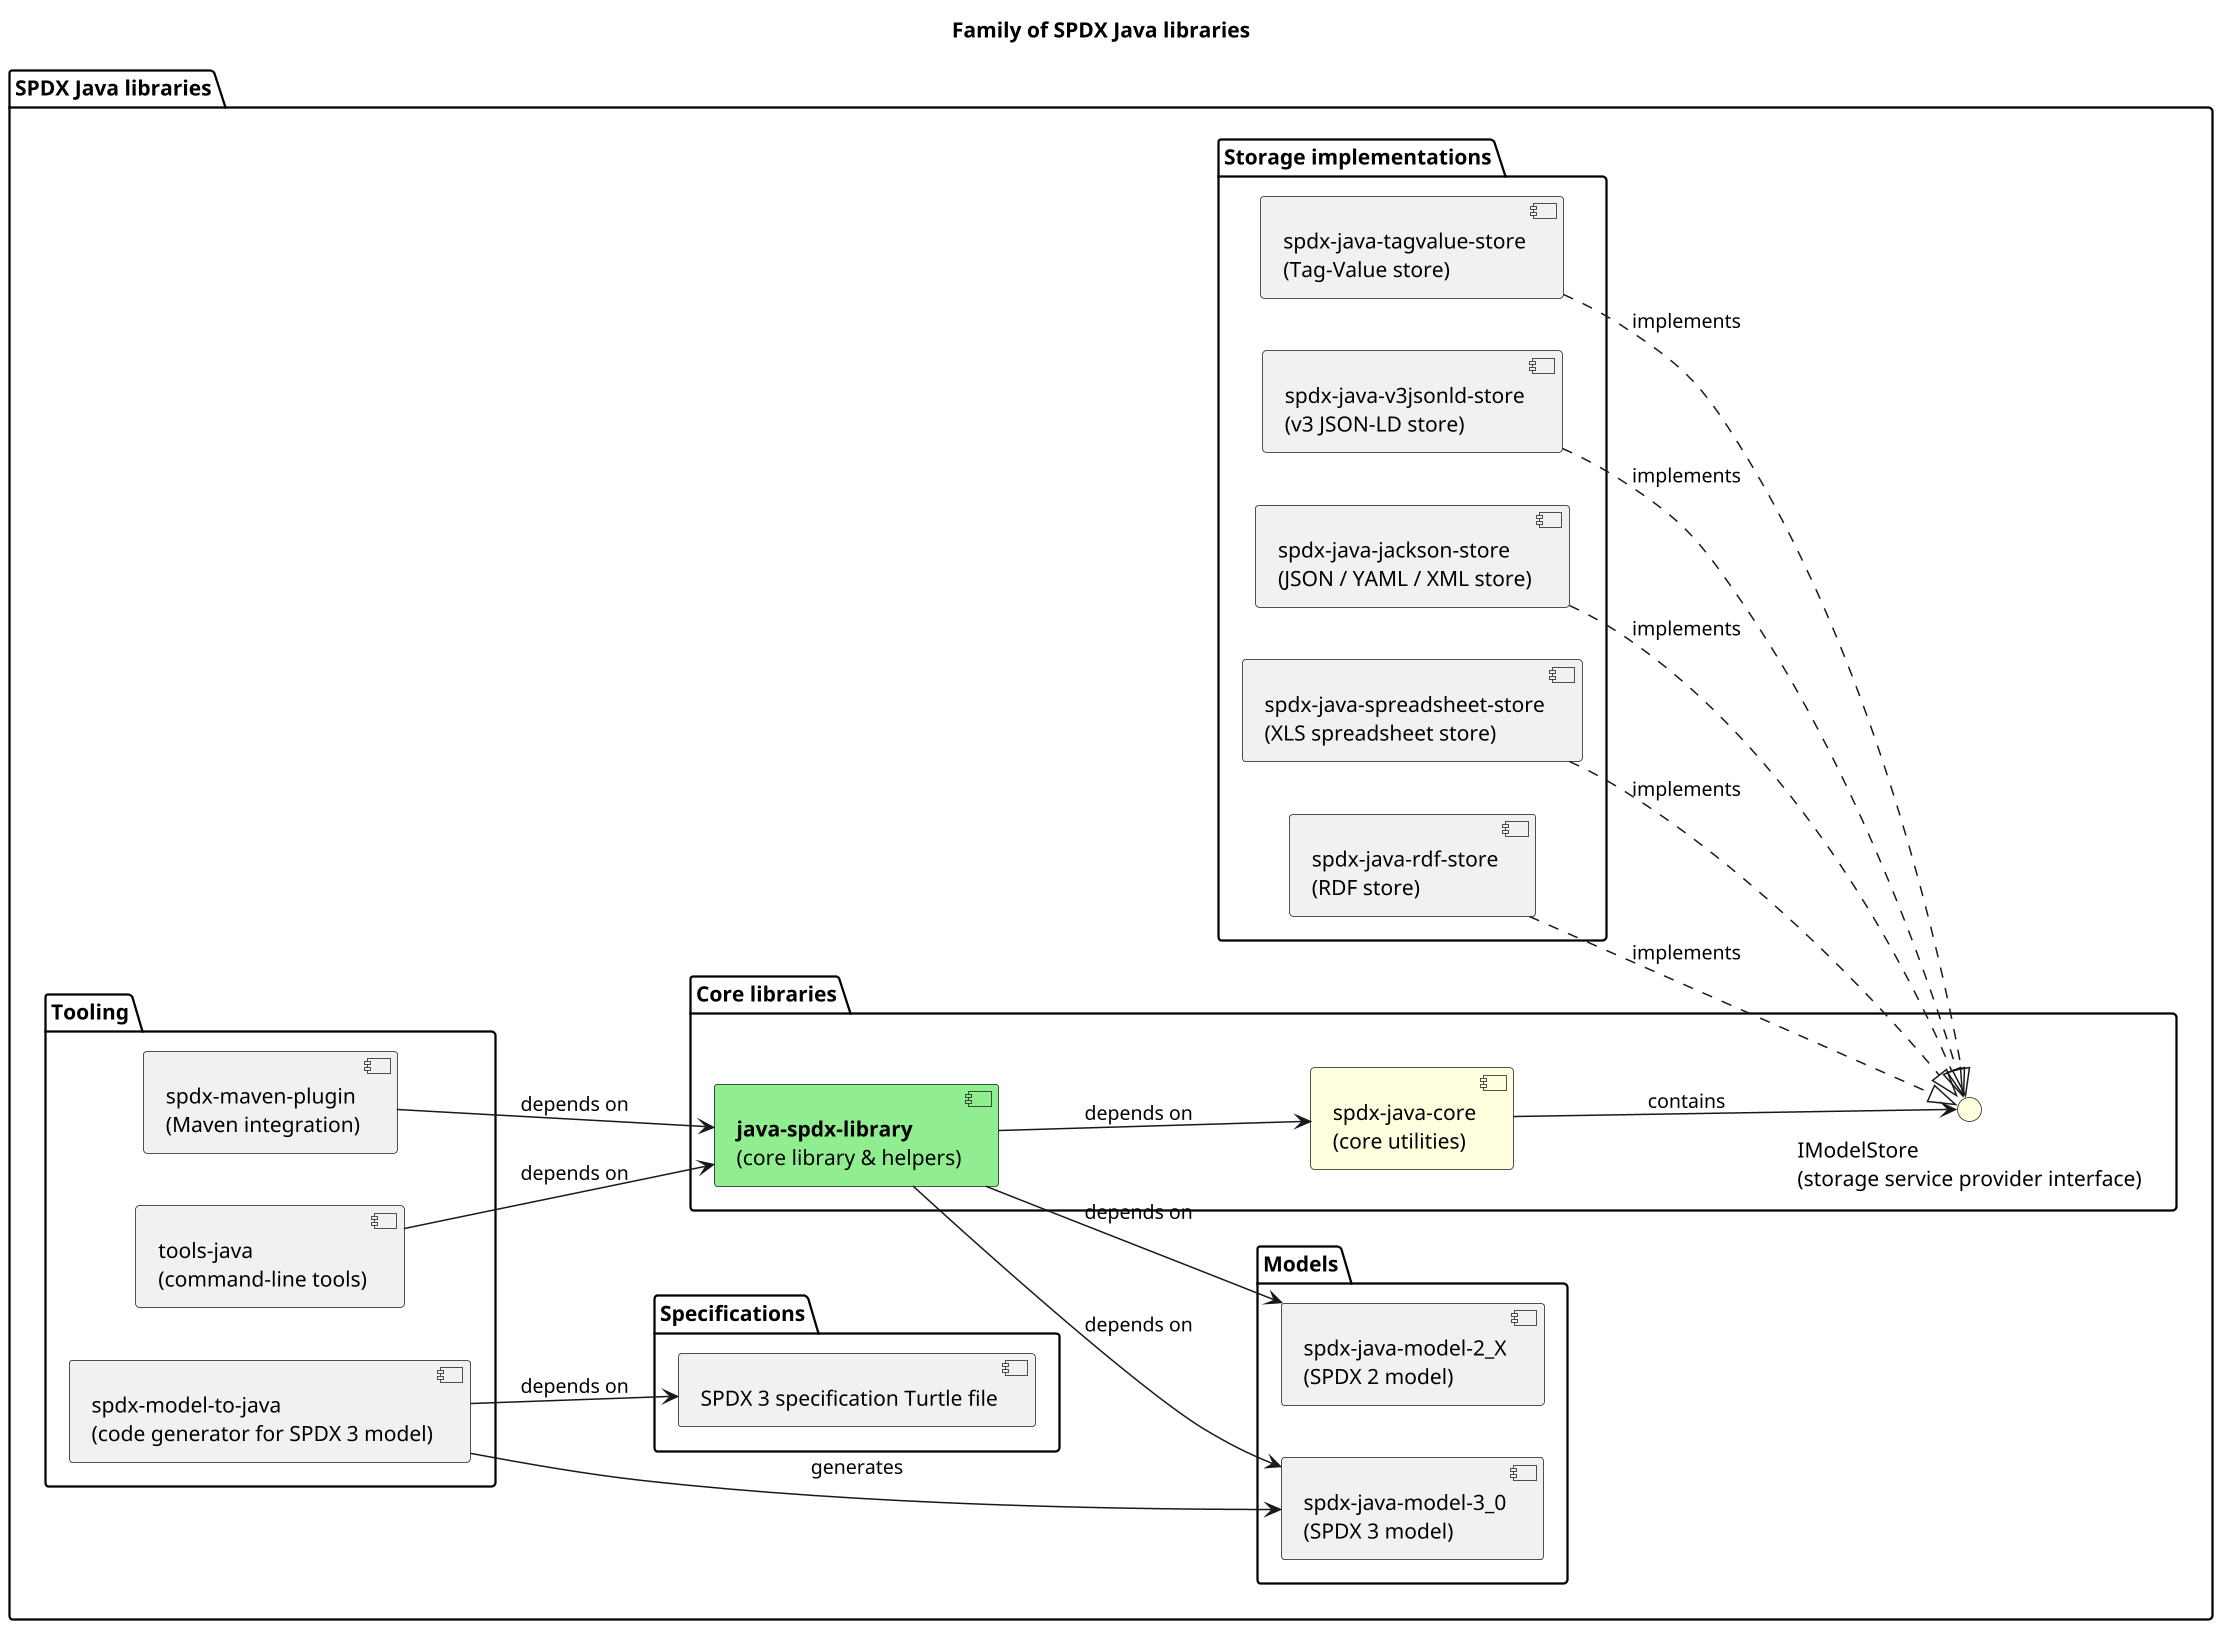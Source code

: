 ' SPDX-FileCopyrightText: 2025 SPDX contributors
' SPDX-FileType: DOCUMENTATION
' SPDX-License-Identifier: Apache-2.0

@startuml spdx_java_lib_family
scale 1.5

title Family of SPDX Java libraries

' Left-to-right layout is more familiar for readers of left-to-right languages.
left to right direction

' Use "package" to group related components and improve readability.
' This does not imply actual Java package structure.
package "SPDX Java libraries" {
    package "Core libraries" {
        component "<b>java-spdx-library</b>\n(core library & helpers)" as lib #LightGreen
        component "spdx-java-core\n(core utilities)" as core #LightYellow
        interface "IModelStore\n(storage service provider interface)" as storeSPI #LightYellow
    }

    package "Models" {
        component "spdx-java-model-2_X\n(SPDX 2 model)" as model2
        component "spdx-java-model-3_0\n(SPDX 3 model)" as model3
    }

    package "Storage implementations" {
        component "spdx-java-tagvalue-store\n(Tag-Value store)" as tagvalue
        component "spdx-java-rdf-store\n(RDF store)" as rdf
        component "spdx-java-spreadsheet-store\n(XLS spreadsheet store)" as sheet
        component "spdx-java-jackson-store\n(JSON / YAML / XML store)" as jackson
        component "spdx-java-v3jsonld-store\n(v3 JSON-LD store)" as v3jsonld
    }

    package "Tooling" {
        component "spdx-model-to-java\n(code generator for SPDX 3 model)" as genmodel3
        component "tools-java\n(command-line tools)" as tools
        component "spdx-maven-plugin\n(Maven integration)" as maven
    }

    package "Specifications" {
        component "SPDX 3 specification Turtle file" as spdx3turtle
    }
}

' Core relationships
lib --> core : depends on
lib --> model2 : depends on
lib --> model3 : depends on

' Storage SPI and implementations
core --> storeSPI : contains
jackson ..|> storeSPI : implements
rdf ..|> storeSPI : implements
sheet ..|> storeSPI : implements
tagvalue ..|> storeSPI : implements
v3jsonld ..|> storeSPI : implements

' Tooling
maven --> lib : depends on
tools --> lib : depends on
genmodel3 --> model3 : generates
genmodel3 --> spdx3turtle : depends on

@enduml
